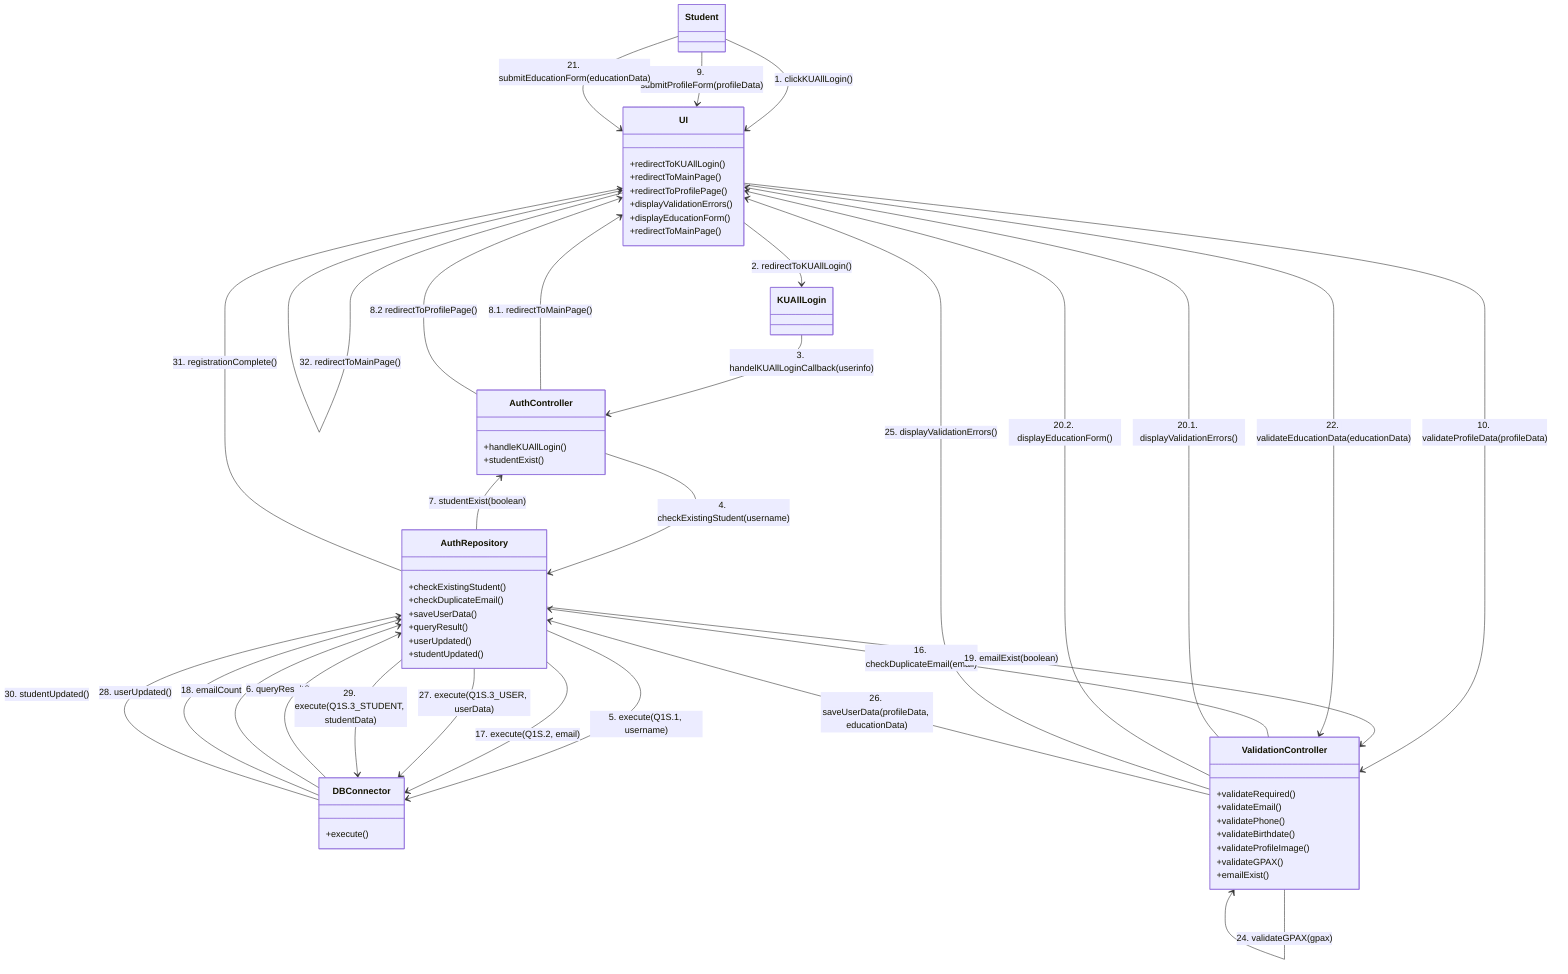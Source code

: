 classDiagram
Student --> UI: 1. clickKUAllLogin()
UI --> KUAllLogin: 2. redirectToKUAllLogin()
KUAllLogin --> AuthController: 3. handelKUAllLoginCallback(userinfo)
AuthController --> AuthRepository: 4. checkExistingStudent(username)
AuthRepository --> DBConnector: 5. execute(Q1S.1, username)
DBConnector --> AuthRepository: 6. queryResult()
AuthRepository --> AuthController: 7. studentExist(boolean)
AuthController --> UI: 8.1. redirectToMainPage()
AuthController --> UI: 8.2 redirectToProfilePage()

Student --> UI: 9. submitProfileForm(profileData)
UI --> ValidationController: 10. validateProfileData(profileData)
ValidationController --> ValidationController: 11. validateRequired(title, firstName, lastName)
ValidationController --> ValidationController: 12. validateEmail(email)
ValidationController --> ValidationController: 13. validatePhone(phoneNumber)
ValidationController --> ValidationController: 14. validateBirthdate(birthdate)
ValidationController --> ValidationController: 15. validateProfileImage(image)
ValidationController --> AuthRepository: 16. checkDuplicateEmail(email)
AuthRepository --> DBConnector: 17. execute(Q1S.2, email)
DBConnector --> AuthRepository: 18. emailCount
AuthRepository --> ValidationController: 19. emailExist(boolean)
ValidationController --> UI : 20.1. displayValidationErrors()
ValidationController --> UI: 20.2. displayEducationForm()

Student --> UI: 21. submitEducationForm(educationData)
UI --> ValidationController: 22. validateEducationData(educationData)
ValidationController --> ValidationController: 23. validateRequired(faculty, major)
ValidationController --> ValidationController: 24. validateGPAX(gpax)
ValidationController --> UI : 25. displayValidationErrors()
ValidationController --> AuthRepository: 26. saveUserData(profileData, educationData)
AuthRepository --> DBConnector: 27. execute(Q1S.3_USER, userData)
DBConnector --> AuthRepository: 28. userUpdated()
AuthRepository --> DBConnector: 29. execute(Q1S.3_STUDENT, studentData)
DBConnector --> AuthRepository: 30. studentUpdated()
AuthRepository --> UI: 31. registrationComplete()
UI --> UI: 32. redirectToMainPage()

    class Student {

    }

    class UI {
        +redirectToKUAllLogin()
        +redirectToMainPage()
        +redirectToProfilePage()
        +displayValidationErrors()
        +displayEducationForm()
        +redirectToMainPage()
    }

    class ValidationController {
        +validateRequired()
        +validateEmail()
        +validatePhone()
        +validateBirthdate()
        +validateProfileImage()
        +validateGPAX()
        +emailExist()
    }

    class AuthController {
        +handleKUAllLogin()
        +studentExist()
    }

    class AuthRepository {
        +checkExistingStudent()
        +checkDuplicateEmail()
        +saveUserData()
        +queryResult()
        +userUpdated()
        +studentUpdated()
    }

    class DBConnector {
        +execute()
    }

    class KUAllLogin{
    }